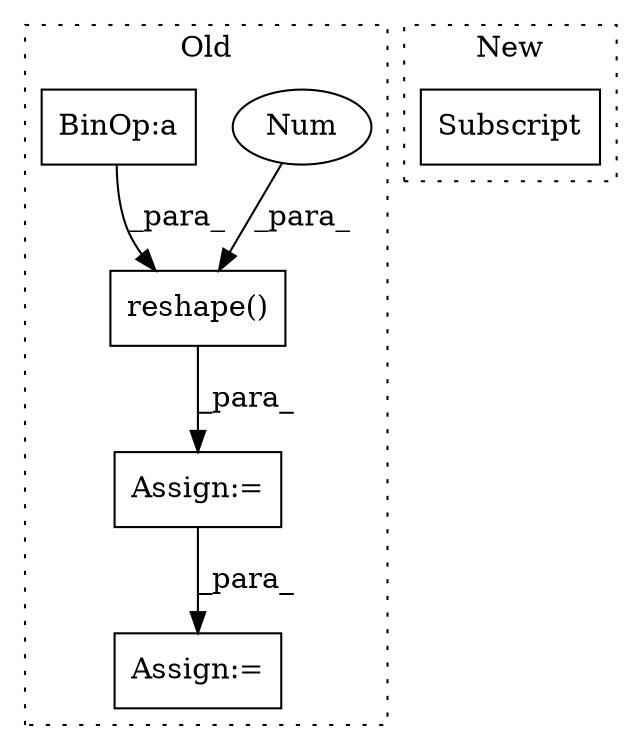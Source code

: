 digraph G {
subgraph cluster0 {
1 [label="reshape()" a="75" s="4571,4621" l="10,1" shape="box"];
3 [label="Assign:=" a="68" s="4568" l="3" shape="box"];
4 [label="Num" a="76" s="4620" l="1" shape="ellipse"];
5 [label="Assign:=" a="68" s="4732" l="3" shape="box"];
6 [label="BinOp:a" a="82" s="4604" l="3" shape="box"];
label = "Old";
style="dotted";
}
subgraph cluster1 {
2 [label="Subscript" a="63" s="4473,0" l="10,0" shape="box"];
label = "New";
style="dotted";
}
1 -> 3 [label="_para_"];
3 -> 5 [label="_para_"];
4 -> 1 [label="_para_"];
6 -> 1 [label="_para_"];
}